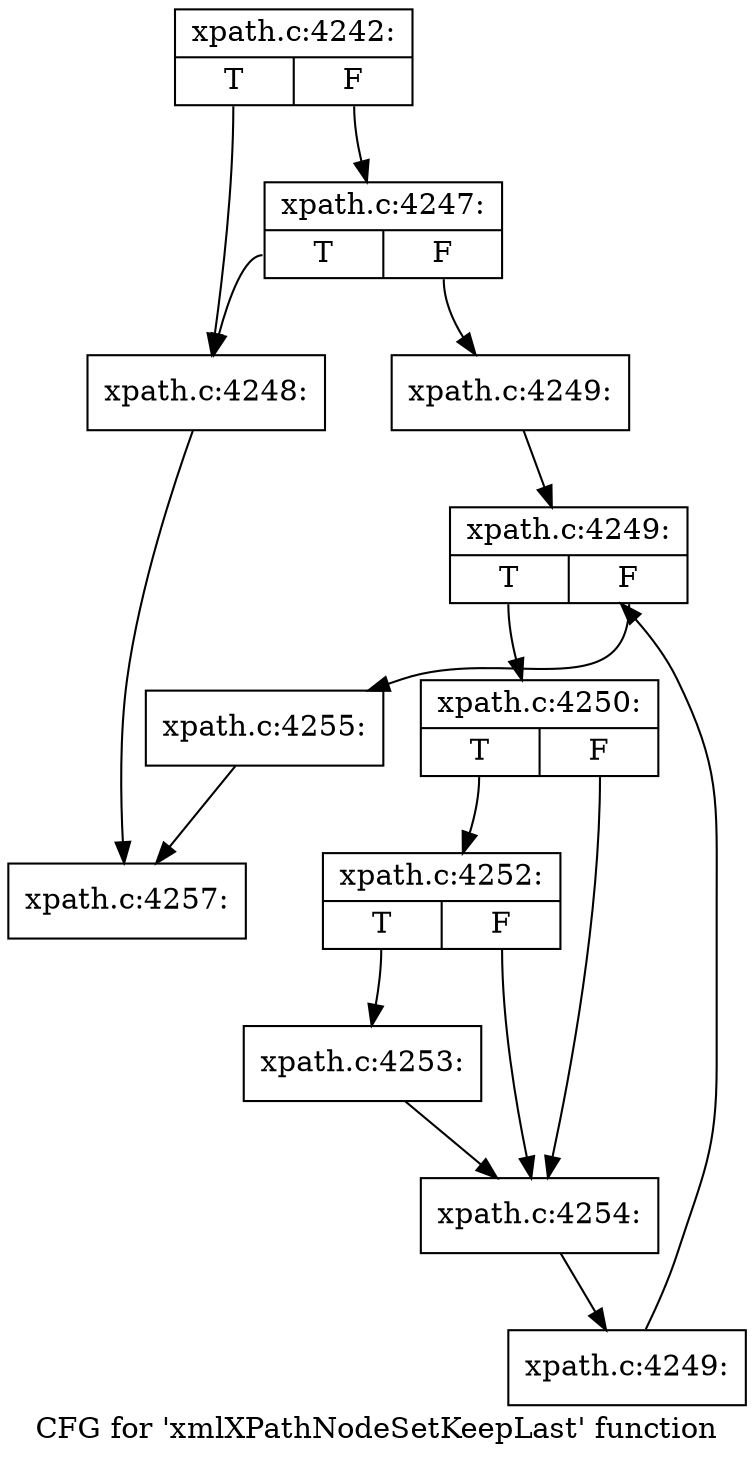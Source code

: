 digraph "CFG for 'xmlXPathNodeSetKeepLast' function" {
	label="CFG for 'xmlXPathNodeSetKeepLast' function";

	Node0x55e6b2e98f50 [shape=record,label="{xpath.c:4242:|{<s0>T|<s1>F}}"];
	Node0x55e6b2e98f50:s0 -> Node0x55e6b2eab2a0;
	Node0x55e6b2e98f50:s1 -> Node0x55e6b2eab340;
	Node0x55e6b2eab340 [shape=record,label="{xpath.c:4247:|{<s0>T|<s1>F}}"];
	Node0x55e6b2eab340:s0 -> Node0x55e6b2eab2a0;
	Node0x55e6b2eab340:s1 -> Node0x55e6b2eab2f0;
	Node0x55e6b2eab2a0 [shape=record,label="{xpath.c:4248:}"];
	Node0x55e6b2eab2a0 -> Node0x55e6b2eaa640;
	Node0x55e6b2eab2f0 [shape=record,label="{xpath.c:4249:}"];
	Node0x55e6b2eab2f0 -> Node0x55e6b2eabb10;
	Node0x55e6b2eabb10 [shape=record,label="{xpath.c:4249:|{<s0>T|<s1>F}}"];
	Node0x55e6b2eabb10:s0 -> Node0x55e6b2eabdf0;
	Node0x55e6b2eabb10:s1 -> Node0x55e6b2eab9b0;
	Node0x55e6b2eabdf0 [shape=record,label="{xpath.c:4250:|{<s0>T|<s1>F}}"];
	Node0x55e6b2eabdf0:s0 -> Node0x55e6b2eac6a0;
	Node0x55e6b2eabdf0:s1 -> Node0x55e6b2eac650;
	Node0x55e6b2eac6a0 [shape=record,label="{xpath.c:4252:|{<s0>T|<s1>F}}"];
	Node0x55e6b2eac6a0:s0 -> Node0x55e6b2eac600;
	Node0x55e6b2eac6a0:s1 -> Node0x55e6b2eac650;
	Node0x55e6b2eac600 [shape=record,label="{xpath.c:4253:}"];
	Node0x55e6b2eac600 -> Node0x55e6b2eac650;
	Node0x55e6b2eac650 [shape=record,label="{xpath.c:4254:}"];
	Node0x55e6b2eac650 -> Node0x55e6b2eabd60;
	Node0x55e6b2eabd60 [shape=record,label="{xpath.c:4249:}"];
	Node0x55e6b2eabd60 -> Node0x55e6b2eabb10;
	Node0x55e6b2eab9b0 [shape=record,label="{xpath.c:4255:}"];
	Node0x55e6b2eab9b0 -> Node0x55e6b2eaa640;
	Node0x55e6b2eaa640 [shape=record,label="{xpath.c:4257:}"];
}
